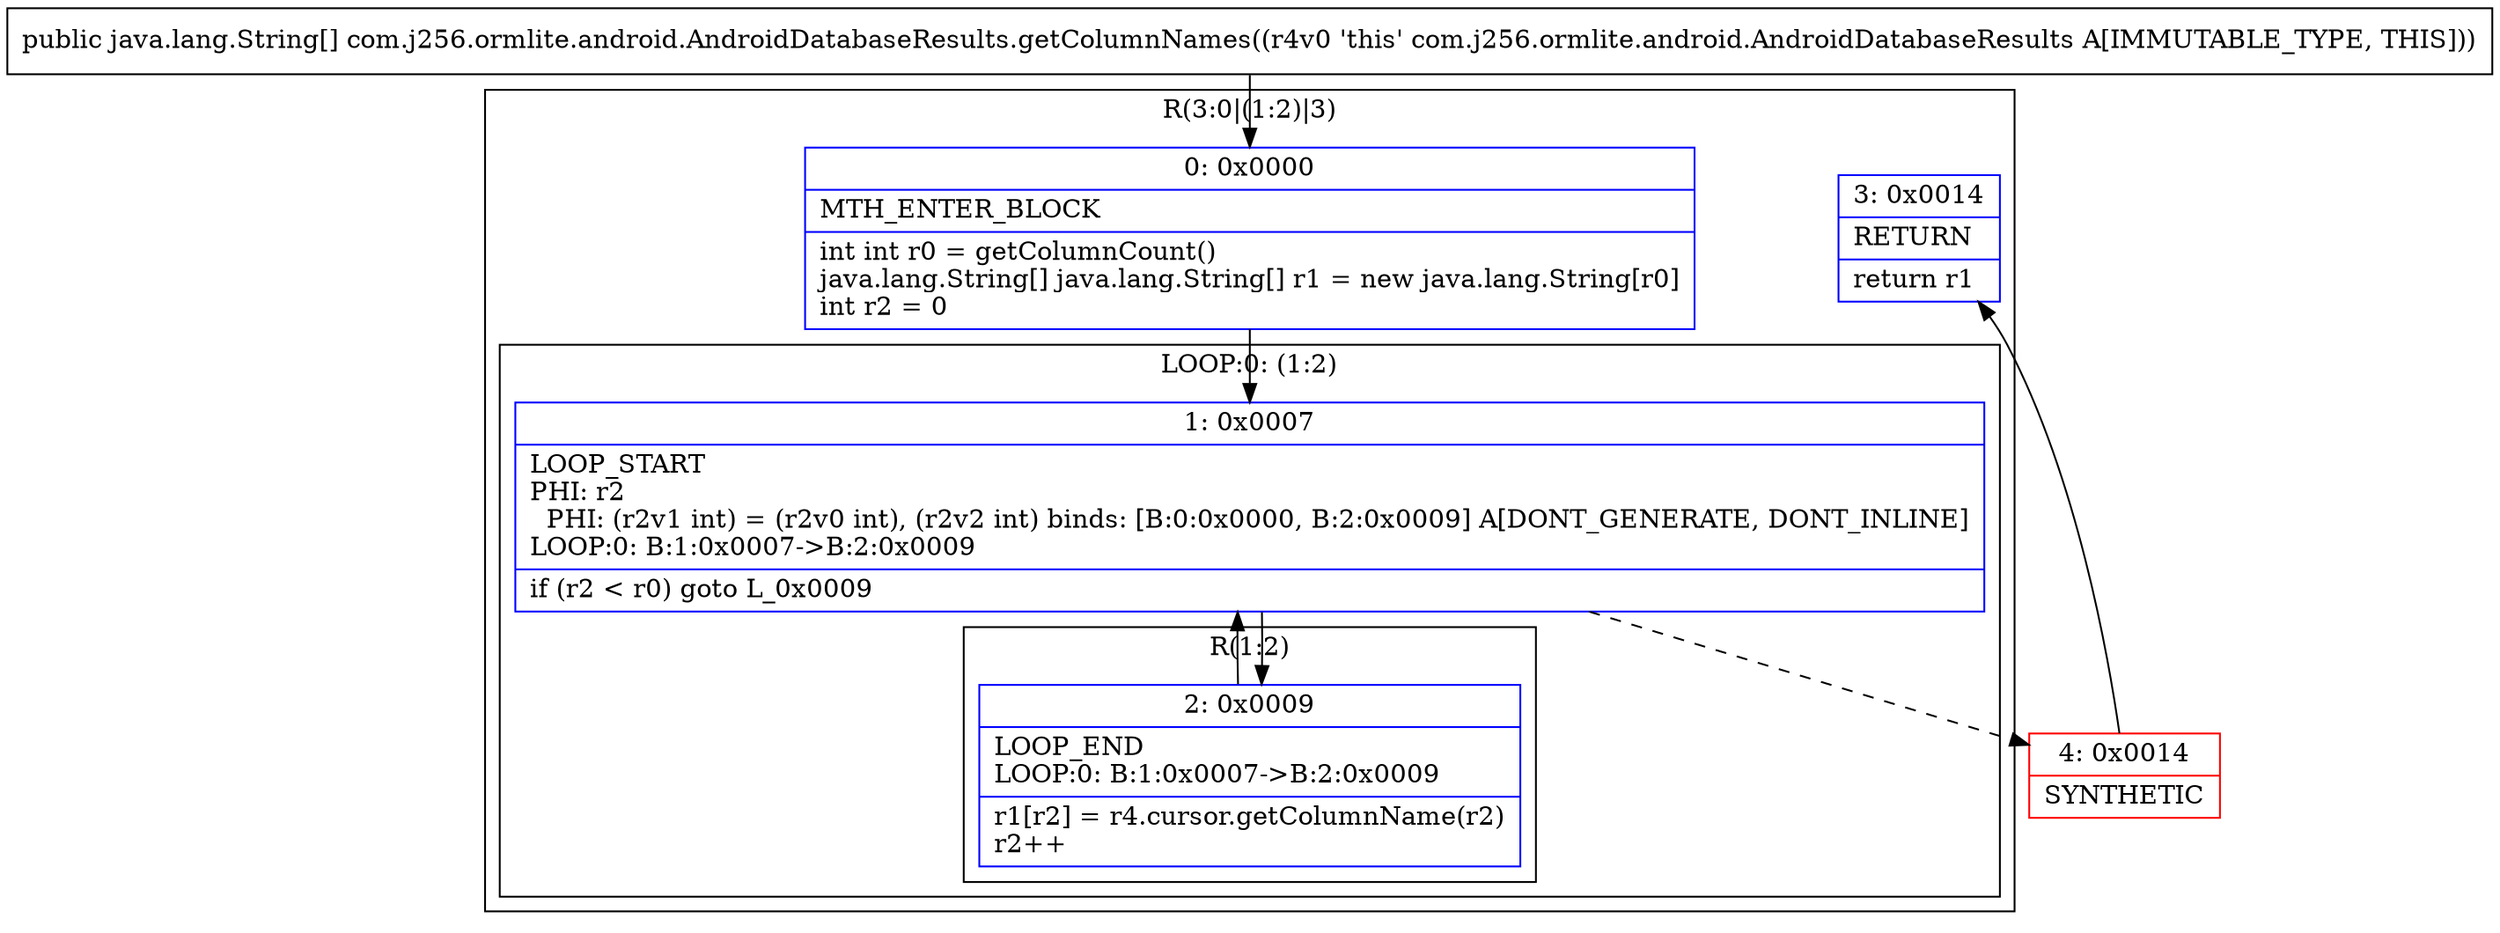 digraph "CFG forcom.j256.ormlite.android.AndroidDatabaseResults.getColumnNames()[Ljava\/lang\/String;" {
subgraph cluster_Region_76177912 {
label = "R(3:0|(1:2)|3)";
node [shape=record,color=blue];
Node_0 [shape=record,label="{0\:\ 0x0000|MTH_ENTER_BLOCK\l|int int r0 = getColumnCount()\ljava.lang.String[] java.lang.String[] r1 = new java.lang.String[r0]\lint r2 = 0\l}"];
subgraph cluster_LoopRegion_1349464115 {
label = "LOOP:0: (1:2)";
node [shape=record,color=blue];
Node_1 [shape=record,label="{1\:\ 0x0007|LOOP_START\lPHI: r2 \l  PHI: (r2v1 int) = (r2v0 int), (r2v2 int) binds: [B:0:0x0000, B:2:0x0009] A[DONT_GENERATE, DONT_INLINE]\lLOOP:0: B:1:0x0007\-\>B:2:0x0009\l|if (r2 \< r0) goto L_0x0009\l}"];
subgraph cluster_Region_653614693 {
label = "R(1:2)";
node [shape=record,color=blue];
Node_2 [shape=record,label="{2\:\ 0x0009|LOOP_END\lLOOP:0: B:1:0x0007\-\>B:2:0x0009\l|r1[r2] = r4.cursor.getColumnName(r2)\lr2++\l}"];
}
}
Node_3 [shape=record,label="{3\:\ 0x0014|RETURN\l|return r1\l}"];
}
Node_4 [shape=record,color=red,label="{4\:\ 0x0014|SYNTHETIC\l}"];
MethodNode[shape=record,label="{public java.lang.String[] com.j256.ormlite.android.AndroidDatabaseResults.getColumnNames((r4v0 'this' com.j256.ormlite.android.AndroidDatabaseResults A[IMMUTABLE_TYPE, THIS])) }"];
MethodNode -> Node_0;
Node_0 -> Node_1;
Node_1 -> Node_2;
Node_1 -> Node_4[style=dashed];
Node_2 -> Node_1;
Node_4 -> Node_3;
}

